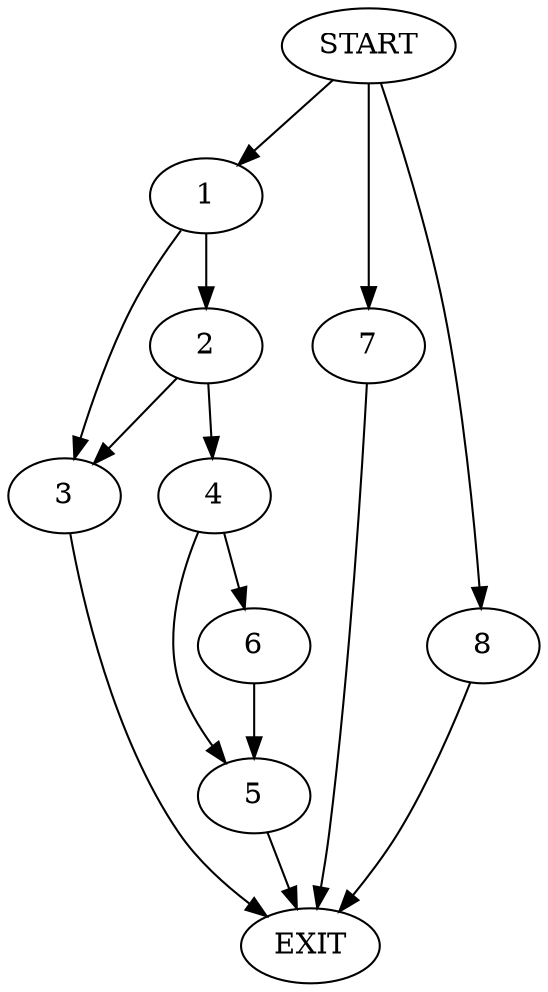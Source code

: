 digraph {
0 [label="START"]
9 [label="EXIT"]
0 -> 1
1 -> 2
1 -> 3
2 -> 3
2 -> 4
3 -> 9
4 -> 5
4 -> 6
5 -> 9
6 -> 5
0 -> 7
7 -> 9
0 -> 8
8 -> 9
}
